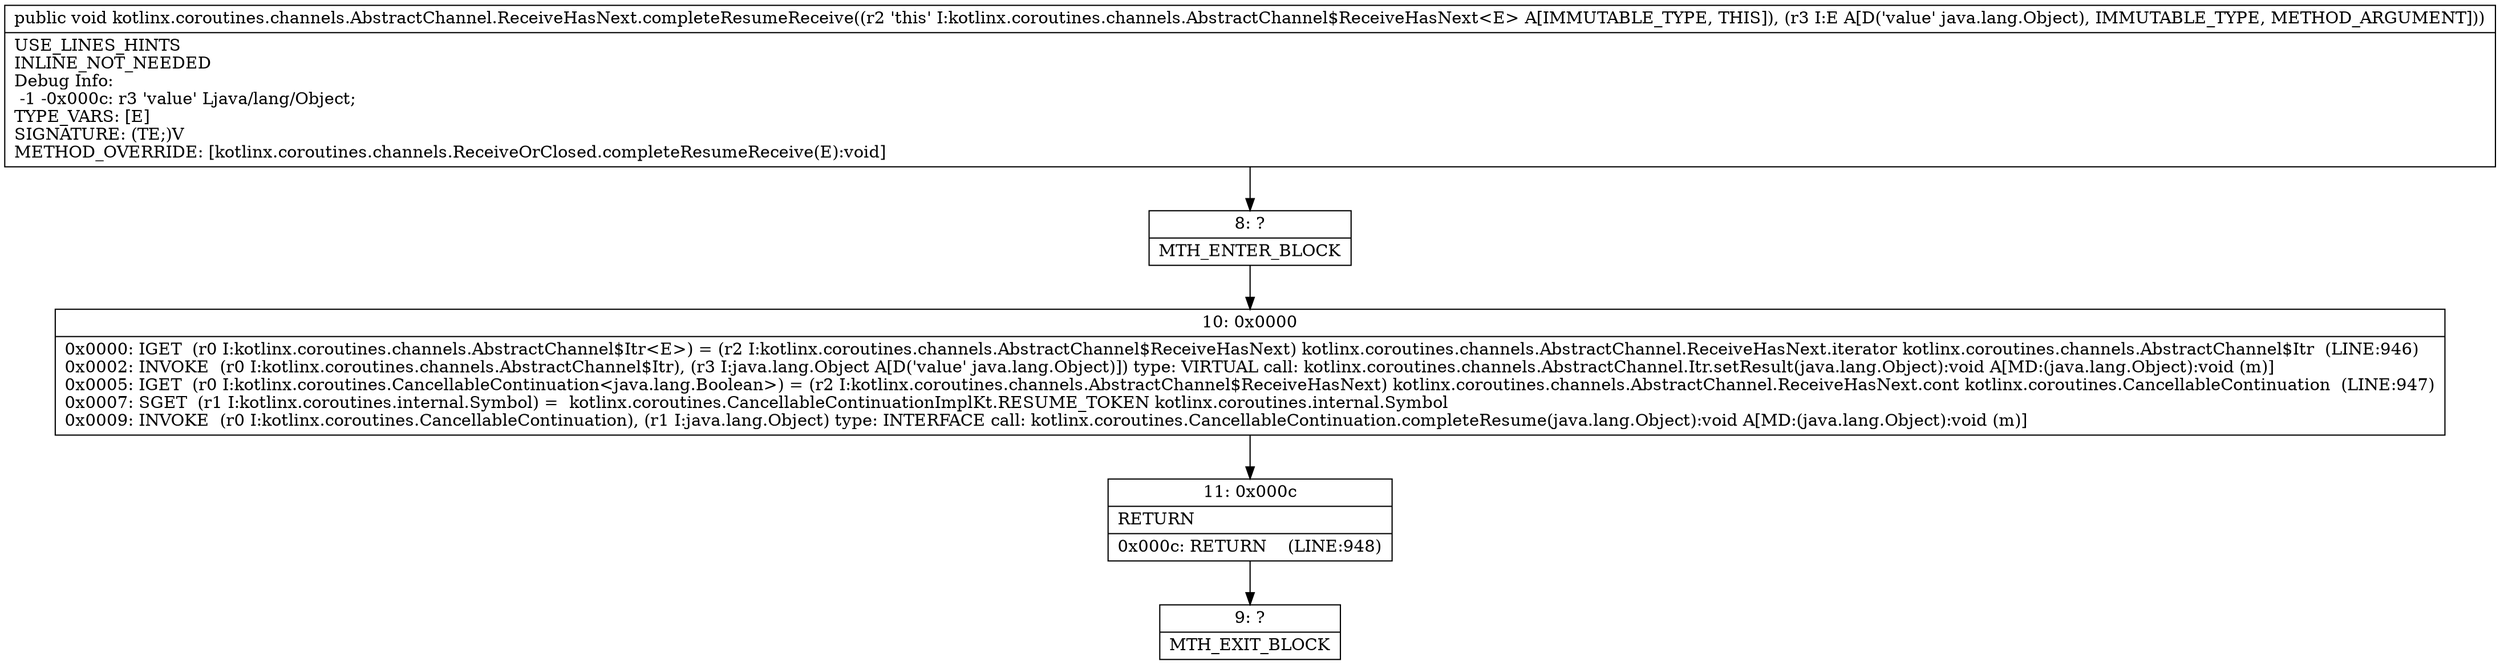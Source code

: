 digraph "CFG forkotlinx.coroutines.channels.AbstractChannel.ReceiveHasNext.completeResumeReceive(Ljava\/lang\/Object;)V" {
Node_8 [shape=record,label="{8\:\ ?|MTH_ENTER_BLOCK\l}"];
Node_10 [shape=record,label="{10\:\ 0x0000|0x0000: IGET  (r0 I:kotlinx.coroutines.channels.AbstractChannel$Itr\<E\>) = (r2 I:kotlinx.coroutines.channels.AbstractChannel$ReceiveHasNext) kotlinx.coroutines.channels.AbstractChannel.ReceiveHasNext.iterator kotlinx.coroutines.channels.AbstractChannel$Itr  (LINE:946)\l0x0002: INVOKE  (r0 I:kotlinx.coroutines.channels.AbstractChannel$Itr), (r3 I:java.lang.Object A[D('value' java.lang.Object)]) type: VIRTUAL call: kotlinx.coroutines.channels.AbstractChannel.Itr.setResult(java.lang.Object):void A[MD:(java.lang.Object):void (m)]\l0x0005: IGET  (r0 I:kotlinx.coroutines.CancellableContinuation\<java.lang.Boolean\>) = (r2 I:kotlinx.coroutines.channels.AbstractChannel$ReceiveHasNext) kotlinx.coroutines.channels.AbstractChannel.ReceiveHasNext.cont kotlinx.coroutines.CancellableContinuation  (LINE:947)\l0x0007: SGET  (r1 I:kotlinx.coroutines.internal.Symbol) =  kotlinx.coroutines.CancellableContinuationImplKt.RESUME_TOKEN kotlinx.coroutines.internal.Symbol \l0x0009: INVOKE  (r0 I:kotlinx.coroutines.CancellableContinuation), (r1 I:java.lang.Object) type: INTERFACE call: kotlinx.coroutines.CancellableContinuation.completeResume(java.lang.Object):void A[MD:(java.lang.Object):void (m)]\l}"];
Node_11 [shape=record,label="{11\:\ 0x000c|RETURN\l|0x000c: RETURN    (LINE:948)\l}"];
Node_9 [shape=record,label="{9\:\ ?|MTH_EXIT_BLOCK\l}"];
MethodNode[shape=record,label="{public void kotlinx.coroutines.channels.AbstractChannel.ReceiveHasNext.completeResumeReceive((r2 'this' I:kotlinx.coroutines.channels.AbstractChannel$ReceiveHasNext\<E\> A[IMMUTABLE_TYPE, THIS]), (r3 I:E A[D('value' java.lang.Object), IMMUTABLE_TYPE, METHOD_ARGUMENT]))  | USE_LINES_HINTS\lINLINE_NOT_NEEDED\lDebug Info:\l  \-1 \-0x000c: r3 'value' Ljava\/lang\/Object;\lTYPE_VARS: [E]\lSIGNATURE: (TE;)V\lMETHOD_OVERRIDE: [kotlinx.coroutines.channels.ReceiveOrClosed.completeResumeReceive(E):void]\l}"];
MethodNode -> Node_8;Node_8 -> Node_10;
Node_10 -> Node_11;
Node_11 -> Node_9;
}


